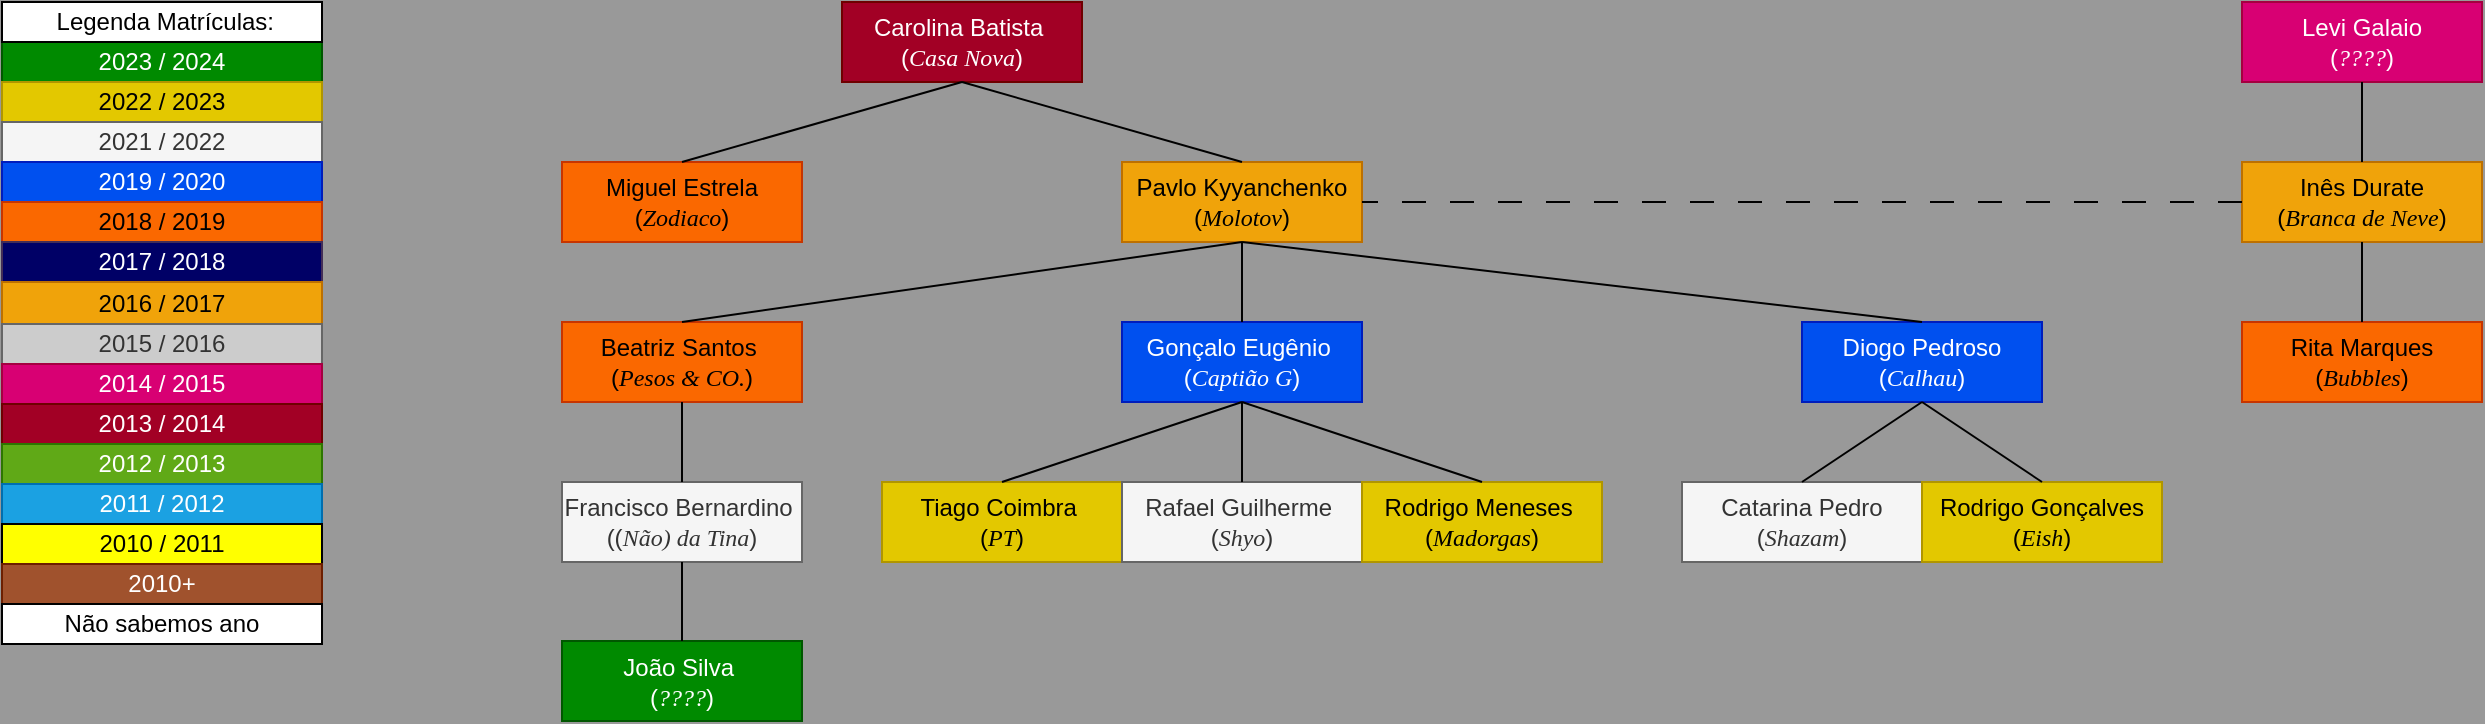 <mxfile>
    <diagram name="Página-1" id="MyzGb4AWoMDugNOR0tzc">
        <mxGraphModel dx="3332" dy="2239" grid="1" gridSize="10" guides="1" tooltips="1" connect="1" arrows="1" fold="1" page="1" pageScale="1" pageWidth="1169" pageHeight="827" background="#999999" math="0" shadow="0">
            <root>
                <mxCell id="0"/>
                <mxCell id="1" parent="0"/>
                <mxCell id="mkdnd21y6ApAW0Ob3dTZ-105" value="2023 / 2024" style="rounded=0;whiteSpace=wrap;html=1;fillColor=#008a00;fontColor=#ffffff;strokeColor=#005700;" parent="1" vertex="1">
                    <mxGeometry x="-2320" y="-1620" width="160" height="20" as="geometry"/>
                </mxCell>
                <mxCell id="mkdnd21y6ApAW0Ob3dTZ-106" value="2022 / 2023" style="rounded=0;whiteSpace=wrap;html=1;fillColor=#e3c800;fontColor=#000000;strokeColor=#B09500;" parent="1" vertex="1">
                    <mxGeometry x="-2320" y="-1600" width="160" height="20" as="geometry"/>
                </mxCell>
                <mxCell id="mkdnd21y6ApAW0Ob3dTZ-107" value="2021 / 2022" style="rounded=0;whiteSpace=wrap;html=1;fillColor=#f5f5f5;fontColor=#333333;strokeColor=#666666;" parent="1" vertex="1">
                    <mxGeometry x="-2320" y="-1580" width="160" height="20" as="geometry"/>
                </mxCell>
                <mxCell id="mkdnd21y6ApAW0Ob3dTZ-108" value="2019 / 2020" style="rounded=0;whiteSpace=wrap;html=1;fillColor=#0050ef;fontColor=#ffffff;strokeColor=#001DBC;" parent="1" vertex="1">
                    <mxGeometry x="-2320" y="-1560" width="160" height="20" as="geometry"/>
                </mxCell>
                <mxCell id="mkdnd21y6ApAW0Ob3dTZ-109" value="2018 / 2019" style="rounded=0;whiteSpace=wrap;html=1;fillColor=#fa6800;fontColor=#000000;strokeColor=#C73500;" parent="1" vertex="1">
                    <mxGeometry x="-2320" y="-1540" width="160" height="20" as="geometry"/>
                </mxCell>
                <mxCell id="mkdnd21y6ApAW0Ob3dTZ-110" value="&amp;nbsp;Legenda Matrículas:" style="rounded=0;whiteSpace=wrap;html=1;" parent="1" vertex="1">
                    <mxGeometry x="-2320" y="-1640" width="160" height="20" as="geometry"/>
                </mxCell>
                <mxCell id="mkdnd21y6ApAW0Ob3dTZ-111" value="2017 / 2018" style="rounded=0;whiteSpace=wrap;html=1;fillColor=#000066;fontColor=#ffffff;strokeColor=#432D57;" parent="1" vertex="1">
                    <mxGeometry x="-2320" y="-1520" width="160" height="20" as="geometry"/>
                </mxCell>
                <mxCell id="mkdnd21y6ApAW0Ob3dTZ-112" value="2016 / 2017" style="rounded=0;whiteSpace=wrap;html=1;fillColor=#f0a30a;fontColor=#000000;strokeColor=#BD7000;" parent="1" vertex="1">
                    <mxGeometry x="-2320" y="-1500" width="160" height="21" as="geometry"/>
                </mxCell>
                <mxCell id="mkdnd21y6ApAW0Ob3dTZ-113" value="2015 / 2016" style="rounded=0;whiteSpace=wrap;html=1;fillColor=#CCCCCC;strokeColor=#666666;fontColor=#333333;" parent="1" vertex="1">
                    <mxGeometry x="-2320" y="-1479" width="160" height="20" as="geometry"/>
                </mxCell>
                <mxCell id="mkdnd21y6ApAW0Ob3dTZ-193" value="2014 / 2015" style="rounded=0;whiteSpace=wrap;html=1;fillColor=#d80073;fontColor=#ffffff;strokeColor=#A50040;" parent="1" vertex="1">
                    <mxGeometry x="-2320" y="-1459" width="160" height="20" as="geometry"/>
                </mxCell>
                <mxCell id="mkdnd21y6ApAW0Ob3dTZ-196" value="2013 / 2014" style="rounded=0;whiteSpace=wrap;html=1;fillColor=#a20025;fontColor=#ffffff;strokeColor=#6F0000;" parent="1" vertex="1">
                    <mxGeometry x="-2320" y="-1439" width="160" height="20" as="geometry"/>
                </mxCell>
                <mxCell id="mkdnd21y6ApAW0Ob3dTZ-197" value="2012&lt;span style=&quot;background-color: initial;&quot;&gt;&amp;nbsp;/ 2013&lt;/span&gt;" style="rounded=0;whiteSpace=wrap;html=1;fillColor=#60a917;fontColor=#ffffff;strokeColor=#2D7600;" parent="1" vertex="1">
                    <mxGeometry x="-2320" y="-1419" width="160" height="20" as="geometry"/>
                </mxCell>
                <mxCell id="mkdnd21y6ApAW0Ob3dTZ-198" value="2011&lt;span style=&quot;background-color: initial;&quot;&gt;&amp;nbsp;/ 2012&lt;/span&gt;" style="rounded=0;whiteSpace=wrap;html=1;fillColor=#1ba1e2;fontColor=#ffffff;strokeColor=#006EAF;" parent="1" vertex="1">
                    <mxGeometry x="-2320" y="-1399" width="160" height="20" as="geometry"/>
                </mxCell>
                <mxCell id="mkdnd21y6ApAW0Ob3dTZ-199" value="2010&lt;span style=&quot;background-color: initial;&quot;&gt;&amp;nbsp;/ 2011&lt;/span&gt;" style="rounded=0;whiteSpace=wrap;html=1;fillColor=#FFFF00;fontColor=#000000;" parent="1" vertex="1">
                    <mxGeometry x="-2320" y="-1379" width="160" height="20" as="geometry"/>
                </mxCell>
                <mxCell id="mkdnd21y6ApAW0Ob3dTZ-201" value="2010+" style="rounded=0;whiteSpace=wrap;html=1;fillColor=#a0522d;strokeColor=#6D1F00;fontColor=#ffffff;" parent="1" vertex="1">
                    <mxGeometry x="-2320" y="-1359" width="160" height="20" as="geometry"/>
                </mxCell>
                <mxCell id="mkdnd21y6ApAW0Ob3dTZ-207" value="&lt;div&gt;Pavlo Kyyanchenko&lt;/div&gt;&lt;div&gt;&lt;span style=&quot;background-color: initial;&quot;&gt;(&lt;font face=&quot;Times New Roman&quot;&gt;&lt;i&gt;Molotov&lt;/i&gt;&lt;/font&gt;&lt;/span&gt;&lt;span style=&quot;background-color: initial;&quot;&gt;)&lt;/span&gt;&lt;/div&gt;" style="rounded=0;whiteSpace=wrap;html=1;fillColor=#f0a30a;fontColor=#000000;strokeColor=#BD7000;" parent="1" vertex="1">
                    <mxGeometry x="-1760" y="-1560" width="120" height="40" as="geometry"/>
                </mxCell>
                <mxCell id="mkdnd21y6ApAW0Ob3dTZ-208" value="&lt;div&gt;Gonçalo Eugênio&amp;nbsp;&lt;/div&gt;&lt;div&gt;(&lt;font face=&quot;Times New Roman&quot;&gt;&lt;i&gt;Captião G&lt;/i&gt;&lt;/font&gt;)&lt;/div&gt;" style="rounded=0;whiteSpace=wrap;html=1;fillColor=#0050ef;fontColor=#ffffff;strokeColor=#001DBC;" parent="1" vertex="1">
                    <mxGeometry x="-1760" y="-1480" width="120" height="40" as="geometry"/>
                </mxCell>
                <mxCell id="mkdnd21y6ApAW0Ob3dTZ-209" value="&lt;div&gt;Diogo Pedroso&lt;/div&gt;&lt;div&gt;(&lt;font face=&quot;Times New Roman&quot;&gt;&lt;i&gt;Calhau&lt;/i&gt;&lt;/font&gt;)&lt;/div&gt;" style="rounded=0;whiteSpace=wrap;html=1;fillColor=#0050ef;fontColor=#ffffff;strokeColor=#001DBC;" parent="1" vertex="1">
                    <mxGeometry x="-1420" y="-1480" width="120" height="40" as="geometry"/>
                </mxCell>
                <mxCell id="mkdnd21y6ApAW0Ob3dTZ-210" value="&lt;div&gt;Beatriz Santos&amp;nbsp;&lt;/div&gt;&lt;div&gt;(&lt;font face=&quot;Times New Roman&quot;&gt;&lt;i&gt;Pesos &amp;amp; CO.&lt;/i&gt;&lt;/font&gt;)&lt;/div&gt;" style="rounded=0;whiteSpace=wrap;html=1;fillColor=#fa6800;fontColor=#000000;strokeColor=#C73500;" parent="1" vertex="1">
                    <mxGeometry x="-2040" y="-1480" width="120" height="40" as="geometry"/>
                </mxCell>
                <mxCell id="mkdnd21y6ApAW0Ob3dTZ-211" value="&lt;div&gt;Francisco Bernardino&amp;nbsp;&lt;/div&gt;&lt;div&gt;((&lt;font face=&quot;Times New Roman&quot;&gt;&lt;i&gt;Não) da Tina&lt;/i&gt;&lt;/font&gt;)&lt;/div&gt;" style="rounded=0;whiteSpace=wrap;html=1;fillColor=#f5f5f5;fontColor=#333333;strokeColor=#666666;" parent="1" vertex="1">
                    <mxGeometry x="-2040" y="-1400" width="120" height="40" as="geometry"/>
                </mxCell>
                <mxCell id="mkdnd21y6ApAW0Ob3dTZ-212" value="&lt;div&gt;Tiago Coimbra&amp;nbsp;&lt;/div&gt;&lt;div&gt;(&lt;font face=&quot;Times New Roman&quot;&gt;&lt;i&gt;PT&lt;/i&gt;&lt;/font&gt;)&lt;/div&gt;" style="rounded=0;whiteSpace=wrap;html=1;fillColor=#e3c800;fontColor=#000000;strokeColor=#B09500;" parent="1" vertex="1">
                    <mxGeometry x="-1880" y="-1400" width="120" height="40" as="geometry"/>
                </mxCell>
                <mxCell id="mkdnd21y6ApAW0Ob3dTZ-214" value="&lt;div&gt;Rafael Guilherme&amp;nbsp;&lt;/div&gt;&lt;div&gt;(&lt;font face=&quot;Times New Roman&quot;&gt;&lt;i&gt;Shyo&lt;/i&gt;&lt;/font&gt;)&lt;/div&gt;" style="rounded=0;whiteSpace=wrap;html=1;fillColor=#f5f5f5;fontColor=#333333;strokeColor=#666666;" parent="1" vertex="1">
                    <mxGeometry x="-1760" y="-1400" width="120" height="40" as="geometry"/>
                </mxCell>
                <mxCell id="mkdnd21y6ApAW0Ob3dTZ-215" value="&lt;div&gt;Rodrigo Meneses&amp;nbsp;&lt;/div&gt;&lt;div&gt;(&lt;font face=&quot;Times New Roman&quot;&gt;&lt;i&gt;Madorgas&lt;/i&gt;&lt;/font&gt;)&lt;/div&gt;" style="rounded=0;whiteSpace=wrap;html=1;fillColor=#e3c800;fontColor=#000000;strokeColor=#B09500;" parent="1" vertex="1">
                    <mxGeometry x="-1640" y="-1400" width="120" height="40" as="geometry"/>
                </mxCell>
                <mxCell id="mkdnd21y6ApAW0Ob3dTZ-216" value="&lt;div&gt;Catarina Pedro&lt;/div&gt;&lt;div&gt;(&lt;font face=&quot;Times New Roman&quot;&gt;&lt;i&gt;Shazam&lt;/i&gt;&lt;/font&gt;)&lt;/div&gt;" style="rounded=0;whiteSpace=wrap;html=1;fillColor=#f5f5f5;fontColor=#333333;strokeColor=#666666;" parent="1" vertex="1">
                    <mxGeometry x="-1480" y="-1400" width="120" height="40" as="geometry"/>
                </mxCell>
                <mxCell id="mkdnd21y6ApAW0Ob3dTZ-217" value="&lt;div&gt;Rodrigo Gonçalves&lt;/div&gt;&lt;div&gt;(&lt;font face=&quot;Times New Roman&quot;&gt;&lt;i&gt;Eish&lt;/i&gt;&lt;/font&gt;)&lt;/div&gt;" style="rounded=0;whiteSpace=wrap;html=1;fillColor=#e3c800;fontColor=#000000;strokeColor=#B09500;" parent="1" vertex="1">
                    <mxGeometry x="-1360" y="-1400" width="120" height="40" as="geometry"/>
                </mxCell>
                <mxCell id="mkdnd21y6ApAW0Ob3dTZ-218" value="" style="endArrow=none;html=1;rounded=0;exitX=0.5;exitY=0;exitDx=0;exitDy=0;entryX=0.5;entryY=1;entryDx=0;entryDy=0;" parent="1" source="mkdnd21y6ApAW0Ob3dTZ-217" target="mkdnd21y6ApAW0Ob3dTZ-209" edge="1">
                    <mxGeometry width="50" height="50" relative="1" as="geometry">
                        <mxPoint x="-940" y="-1709" as="sourcePoint"/>
                        <mxPoint x="-940" y="-1750" as="targetPoint"/>
                    </mxGeometry>
                </mxCell>
                <mxCell id="mkdnd21y6ApAW0Ob3dTZ-219" value="" style="endArrow=none;html=1;rounded=0;exitX=0.5;exitY=0;exitDx=0;exitDy=0;entryX=0.5;entryY=1;entryDx=0;entryDy=0;" parent="1" source="mkdnd21y6ApAW0Ob3dTZ-216" target="mkdnd21y6ApAW0Ob3dTZ-209" edge="1">
                    <mxGeometry width="50" height="50" relative="1" as="geometry">
                        <mxPoint x="-1290" y="-1390" as="sourcePoint"/>
                        <mxPoint x="-1350" y="-1430" as="targetPoint"/>
                    </mxGeometry>
                </mxCell>
                <mxCell id="mkdnd21y6ApAW0Ob3dTZ-220" value="" style="endArrow=none;html=1;rounded=0;exitX=0.5;exitY=0;exitDx=0;exitDy=0;entryX=0.5;entryY=1;entryDx=0;entryDy=0;" parent="1" source="mkdnd21y6ApAW0Ob3dTZ-209" target="mkdnd21y6ApAW0Ob3dTZ-207" edge="1">
                    <mxGeometry width="50" height="50" relative="1" as="geometry">
                        <mxPoint x="-1280" y="-1380" as="sourcePoint"/>
                        <mxPoint x="-1340" y="-1420" as="targetPoint"/>
                    </mxGeometry>
                </mxCell>
                <mxCell id="mkdnd21y6ApAW0Ob3dTZ-221" value="" style="endArrow=none;html=1;rounded=0;exitX=0.5;exitY=0;exitDx=0;exitDy=0;entryX=0.5;entryY=1;entryDx=0;entryDy=0;" parent="1" source="mkdnd21y6ApAW0Ob3dTZ-208" target="mkdnd21y6ApAW0Ob3dTZ-207" edge="1">
                    <mxGeometry width="50" height="50" relative="1" as="geometry">
                        <mxPoint x="-1270" y="-1370" as="sourcePoint"/>
                        <mxPoint x="-1330" y="-1410" as="targetPoint"/>
                    </mxGeometry>
                </mxCell>
                <mxCell id="mkdnd21y6ApAW0Ob3dTZ-222" value="" style="endArrow=none;html=1;rounded=0;exitX=0.5;exitY=0;exitDx=0;exitDy=0;entryX=0.5;entryY=1;entryDx=0;entryDy=0;" parent="1" source="mkdnd21y6ApAW0Ob3dTZ-210" target="mkdnd21y6ApAW0Ob3dTZ-207" edge="1">
                    <mxGeometry width="50" height="50" relative="1" as="geometry">
                        <mxPoint x="-1260" y="-1360" as="sourcePoint"/>
                        <mxPoint x="-1320" y="-1400" as="targetPoint"/>
                    </mxGeometry>
                </mxCell>
                <mxCell id="mkdnd21y6ApAW0Ob3dTZ-223" value="" style="endArrow=none;html=1;rounded=0;exitX=0.5;exitY=0;exitDx=0;exitDy=0;entryX=0.5;entryY=1;entryDx=0;entryDy=0;" parent="1" source="mkdnd21y6ApAW0Ob3dTZ-215" target="mkdnd21y6ApAW0Ob3dTZ-208" edge="1">
                    <mxGeometry width="50" height="50" relative="1" as="geometry">
                        <mxPoint x="-1250" y="-1350" as="sourcePoint"/>
                        <mxPoint x="-1310" y="-1390" as="targetPoint"/>
                    </mxGeometry>
                </mxCell>
                <mxCell id="mkdnd21y6ApAW0Ob3dTZ-224" value="" style="endArrow=none;html=1;rounded=0;exitX=0.5;exitY=0;exitDx=0;exitDy=0;entryX=0.5;entryY=1;entryDx=0;entryDy=0;" parent="1" source="mkdnd21y6ApAW0Ob3dTZ-214" target="mkdnd21y6ApAW0Ob3dTZ-208" edge="1">
                    <mxGeometry width="50" height="50" relative="1" as="geometry">
                        <mxPoint x="-1240" y="-1340" as="sourcePoint"/>
                        <mxPoint x="-1300" y="-1380" as="targetPoint"/>
                    </mxGeometry>
                </mxCell>
                <mxCell id="mkdnd21y6ApAW0Ob3dTZ-225" value="" style="endArrow=none;html=1;rounded=0;exitX=0.5;exitY=0;exitDx=0;exitDy=0;entryX=0.5;entryY=1;entryDx=0;entryDy=0;" parent="1" source="mkdnd21y6ApAW0Ob3dTZ-212" target="mkdnd21y6ApAW0Ob3dTZ-208" edge="1">
                    <mxGeometry width="50" height="50" relative="1" as="geometry">
                        <mxPoint x="-1230" y="-1330" as="sourcePoint"/>
                        <mxPoint x="-1290" y="-1370" as="targetPoint"/>
                    </mxGeometry>
                </mxCell>
                <mxCell id="mkdnd21y6ApAW0Ob3dTZ-226" value="" style="endArrow=none;html=1;rounded=0;exitX=0.5;exitY=0;exitDx=0;exitDy=0;entryX=0.5;entryY=1;entryDx=0;entryDy=0;" parent="1" source="mkdnd21y6ApAW0Ob3dTZ-211" target="mkdnd21y6ApAW0Ob3dTZ-210" edge="1">
                    <mxGeometry width="50" height="50" relative="1" as="geometry">
                        <mxPoint x="-1220" y="-1320" as="sourcePoint"/>
                        <mxPoint x="-1280" y="-1360" as="targetPoint"/>
                    </mxGeometry>
                </mxCell>
                <mxCell id="mkdnd21y6ApAW0Ob3dTZ-227" value="&lt;div&gt;Carolina Batista&amp;nbsp;&lt;/div&gt;&lt;div&gt;(&lt;font face=&quot;Times New Roman&quot;&gt;&lt;i&gt;Casa Nova&lt;/i&gt;&lt;/font&gt;)&lt;/div&gt;" style="rounded=0;whiteSpace=wrap;html=1;fillColor=#a20025;fontColor=#ffffff;strokeColor=#6F0000;" parent="1" vertex="1">
                    <mxGeometry x="-1900" y="-1640" width="120" height="40" as="geometry"/>
                </mxCell>
                <mxCell id="mkdnd21y6ApAW0Ob3dTZ-228" value="" style="endArrow=none;html=1;rounded=0;exitX=0.5;exitY=0;exitDx=0;exitDy=0;entryX=0.5;entryY=1;entryDx=0;entryDy=0;" parent="1" source="mkdnd21y6ApAW0Ob3dTZ-207" target="mkdnd21y6ApAW0Ob3dTZ-227" edge="1">
                    <mxGeometry width="50" height="50" relative="1" as="geometry">
                        <mxPoint x="-1350" y="-1469.5" as="sourcePoint"/>
                        <mxPoint x="-1690" y="-1509.5" as="targetPoint"/>
                    </mxGeometry>
                </mxCell>
                <mxCell id="mkdnd21y6ApAW0Ob3dTZ-229" value="&lt;div&gt;João Silva&amp;nbsp;&lt;/div&gt;&lt;div&gt;(&lt;font face=&quot;Times New Roman&quot;&gt;&lt;i&gt;????&lt;/i&gt;&lt;/font&gt;)&lt;/div&gt;" style="rounded=0;whiteSpace=wrap;html=1;fillColor=#008a00;fontColor=#ffffff;strokeColor=#005700;" parent="1" vertex="1">
                    <mxGeometry x="-2040" y="-1320.5" width="120" height="40" as="geometry"/>
                </mxCell>
                <mxCell id="mkdnd21y6ApAW0Ob3dTZ-230" value="" style="endArrow=none;html=1;rounded=0;exitX=0.5;exitY=0;exitDx=0;exitDy=0;entryX=0.5;entryY=1;entryDx=0;entryDy=0;" parent="1" source="mkdnd21y6ApAW0Ob3dTZ-229" target="mkdnd21y6ApAW0Ob3dTZ-211" edge="1">
                    <mxGeometry width="50" height="50" relative="1" as="geometry">
                        <mxPoint x="-1970" y="-1389.5" as="sourcePoint"/>
                        <mxPoint x="-1970" y="-1429.5" as="targetPoint"/>
                    </mxGeometry>
                </mxCell>
                <mxCell id="mkdnd21y6ApAW0Ob3dTZ-259" value="Não sabemos ano" style="rounded=0;whiteSpace=wrap;html=1;" parent="1" vertex="1">
                    <mxGeometry x="-2320" y="-1339" width="160" height="20" as="geometry"/>
                </mxCell>
                <mxCell id="3" value="&lt;div&gt;Miguel Estrela&lt;/div&gt;&lt;div&gt;&lt;span style=&quot;background-color: initial;&quot;&gt;(&lt;font face=&quot;Times New Roman&quot;&gt;&lt;i&gt;Zodiaco&lt;/i&gt;&lt;/font&gt;&lt;/span&gt;&lt;span style=&quot;background-color: initial;&quot;&gt;)&lt;/span&gt;&lt;/div&gt;" style="rounded=0;whiteSpace=wrap;html=1;fillColor=#fa6800;fontColor=#000000;strokeColor=#C73500;" parent="1" vertex="1">
                    <mxGeometry x="-2040" y="-1560" width="120" height="40" as="geometry"/>
                </mxCell>
                <mxCell id="4" value="" style="endArrow=none;html=1;rounded=0;exitX=0.5;exitY=0;exitDx=0;exitDy=0;entryX=0.5;entryY=1;entryDx=0;entryDy=0;" parent="1" source="3" target="mkdnd21y6ApAW0Ob3dTZ-227" edge="1">
                    <mxGeometry width="50" height="50" relative="1" as="geometry">
                        <mxPoint x="-1690" y="-1550" as="sourcePoint"/>
                        <mxPoint x="-1570" y="-1590" as="targetPoint"/>
                    </mxGeometry>
                </mxCell>
                <mxCell id="5" value="&lt;div&gt;&lt;span style=&quot;background-color: initial;&quot;&gt;Inês Durate&lt;/span&gt;&lt;/div&gt;&lt;div&gt;&lt;span style=&quot;background-color: initial;&quot;&gt;(&lt;font face=&quot;Times New Roman&quot;&gt;&lt;i&gt;Branca de Neve&lt;/i&gt;&lt;/font&gt;&lt;/span&gt;&lt;span style=&quot;background-color: initial;&quot;&gt;)&lt;/span&gt;&lt;/div&gt;" style="rounded=0;whiteSpace=wrap;html=1;fillColor=#f0a30a;fontColor=#000000;strokeColor=#BD7000;" parent="1" vertex="1">
                    <mxGeometry x="-1200" y="-1560" width="120" height="40" as="geometry"/>
                </mxCell>
                <mxCell id="6" value="&lt;div&gt;Rita Marques&lt;/div&gt;&lt;div&gt;&lt;span style=&quot;background-color: initial;&quot;&gt;(&lt;font face=&quot;Times New Roman&quot;&gt;&lt;i&gt;Bubbles&lt;/i&gt;&lt;/font&gt;&lt;/span&gt;&lt;span style=&quot;background-color: initial;&quot;&gt;)&lt;/span&gt;&lt;/div&gt;" style="rounded=0;whiteSpace=wrap;html=1;fillColor=#fa6800;fontColor=#000000;strokeColor=#C73500;" parent="1" vertex="1">
                    <mxGeometry x="-1200" y="-1480" width="120" height="40" as="geometry"/>
                </mxCell>
                <mxCell id="7" value="" style="endArrow=none;html=1;rounded=0;exitX=0.5;exitY=0;exitDx=0;exitDy=0;entryX=0.5;entryY=1;entryDx=0;entryDy=0;" parent="1" source="6" target="5" edge="1">
                    <mxGeometry width="50" height="50" relative="1" as="geometry">
                        <mxPoint x="-1690" y="-1470" as="sourcePoint"/>
                        <mxPoint x="-1690" y="-1510" as="targetPoint"/>
                    </mxGeometry>
                </mxCell>
                <mxCell id="8" value="" style="endArrow=none;html=1;rounded=0;exitX=0;exitY=0.5;exitDx=0;exitDy=0;entryX=1;entryY=0.5;entryDx=0;entryDy=0;dashed=1;dashPattern=12 12;" parent="1" source="5" target="mkdnd21y6ApAW0Ob3dTZ-207" edge="1">
                    <mxGeometry width="50" height="50" relative="1" as="geometry">
                        <mxPoint x="-1350" y="-1470" as="sourcePoint"/>
                        <mxPoint x="-1690" y="-1510" as="targetPoint"/>
                    </mxGeometry>
                </mxCell>
                <mxCell id="9" value="&lt;div&gt;Levi Galaio&lt;/div&gt;&lt;div&gt;&lt;span style=&quot;background-color: initial;&quot;&gt;(&lt;font face=&quot;Times New Roman&quot;&gt;&lt;i&gt;????&lt;/i&gt;&lt;/font&gt;&lt;/span&gt;&lt;span style=&quot;background-color: initial;&quot;&gt;)&lt;/span&gt;&lt;/div&gt;" style="rounded=0;whiteSpace=wrap;html=1;fillColor=#d80073;fontColor=#ffffff;strokeColor=#A50040;" parent="1" vertex="1">
                    <mxGeometry x="-1200" y="-1640" width="120" height="40" as="geometry"/>
                </mxCell>
                <mxCell id="10" value="" style="endArrow=none;html=1;rounded=0;exitX=0.5;exitY=0;exitDx=0;exitDy=0;entryX=0.5;entryY=1;entryDx=0;entryDy=0;" parent="1" source="5" target="9" edge="1">
                    <mxGeometry width="50" height="50" relative="1" as="geometry">
                        <mxPoint x="-1130" y="-1470" as="sourcePoint"/>
                        <mxPoint x="-1130" y="-1510" as="targetPoint"/>
                    </mxGeometry>
                </mxCell>
            </root>
        </mxGraphModel>
    </diagram>
</mxfile>
